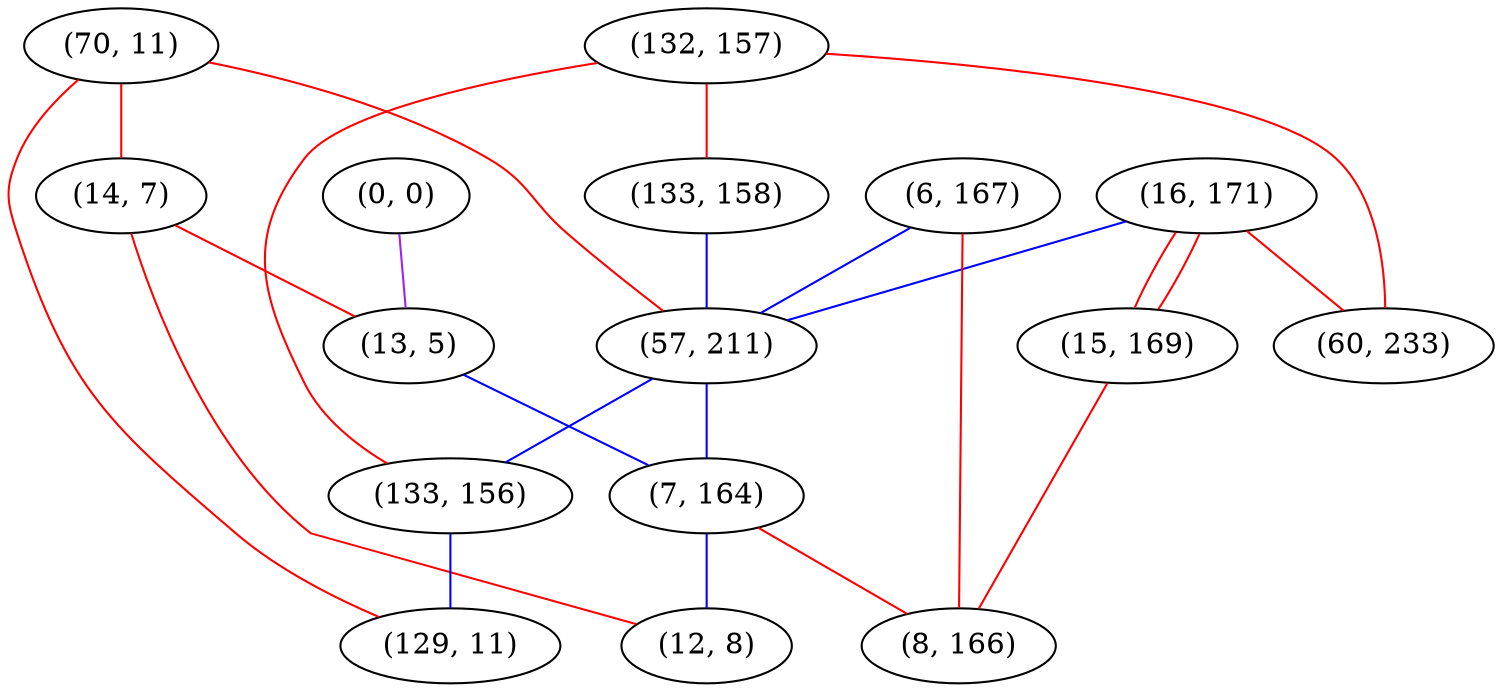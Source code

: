 graph "" {
"(132, 157)";
"(133, 158)";
"(16, 171)";
"(0, 0)";
"(6, 167)";
"(70, 11)";
"(14, 7)";
"(57, 211)";
"(60, 233)";
"(13, 5)";
"(7, 164)";
"(15, 169)";
"(8, 166)";
"(133, 156)";
"(129, 11)";
"(12, 8)";
"(132, 157)" -- "(133, 158)"  [color=red, key=0, weight=1];
"(132, 157)" -- "(133, 156)"  [color=red, key=0, weight=1];
"(132, 157)" -- "(60, 233)"  [color=red, key=0, weight=1];
"(133, 158)" -- "(57, 211)"  [color=blue, key=0, weight=3];
"(16, 171)" -- "(57, 211)"  [color=blue, key=0, weight=3];
"(16, 171)" -- "(60, 233)"  [color=red, key=0, weight=1];
"(16, 171)" -- "(15, 169)"  [color=red, key=0, weight=1];
"(16, 171)" -- "(15, 169)"  [color=red, key=1, weight=1];
"(0, 0)" -- "(13, 5)"  [color=purple, key=0, weight=4];
"(6, 167)" -- "(8, 166)"  [color=red, key=0, weight=1];
"(6, 167)" -- "(57, 211)"  [color=blue, key=0, weight=3];
"(70, 11)" -- "(129, 11)"  [color=red, key=0, weight=1];
"(70, 11)" -- "(57, 211)"  [color=red, key=0, weight=1];
"(70, 11)" -- "(14, 7)"  [color=red, key=0, weight=1];
"(14, 7)" -- "(13, 5)"  [color=red, key=0, weight=1];
"(14, 7)" -- "(12, 8)"  [color=red, key=0, weight=1];
"(57, 211)" -- "(7, 164)"  [color=blue, key=0, weight=3];
"(57, 211)" -- "(133, 156)"  [color=blue, key=0, weight=3];
"(13, 5)" -- "(7, 164)"  [color=blue, key=0, weight=3];
"(7, 164)" -- "(8, 166)"  [color=red, key=0, weight=1];
"(7, 164)" -- "(12, 8)"  [color=blue, key=0, weight=3];
"(15, 169)" -- "(8, 166)"  [color=red, key=0, weight=1];
"(133, 156)" -- "(129, 11)"  [color=blue, key=0, weight=3];
}
